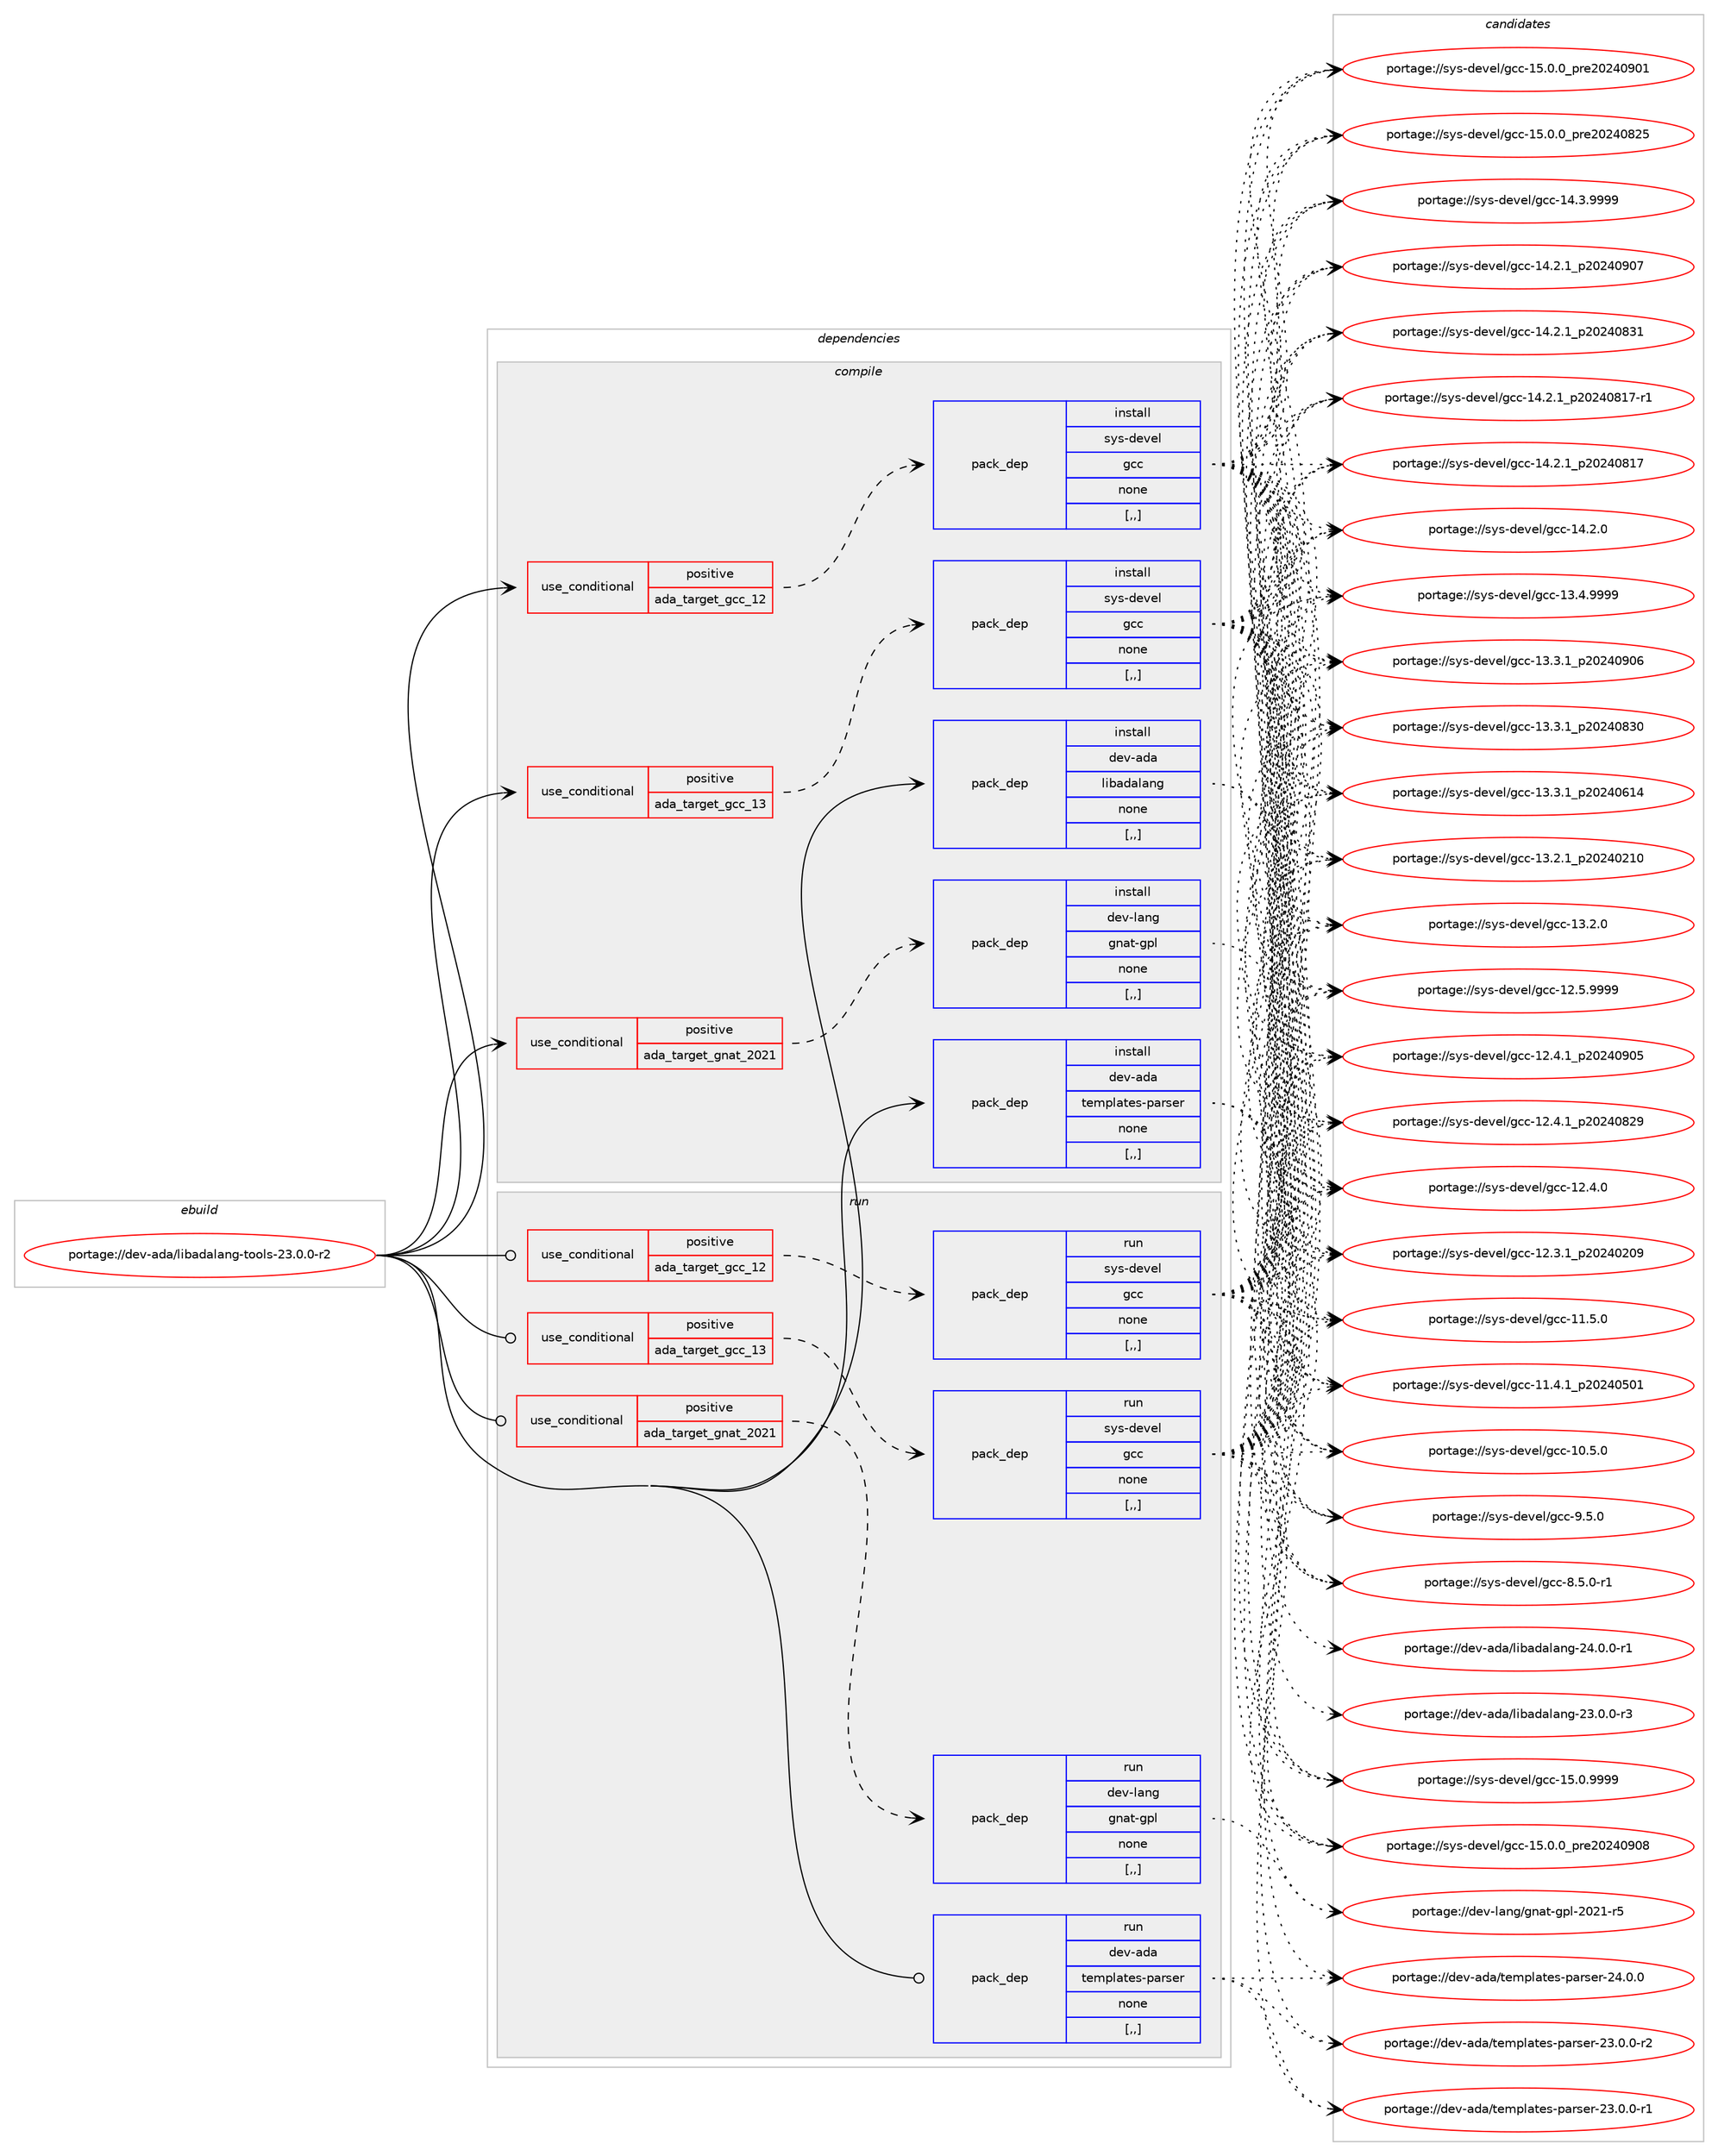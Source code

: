 digraph prolog {

# *************
# Graph options
# *************

newrank=true;
concentrate=true;
compound=true;
graph [rankdir=LR,fontname=Helvetica,fontsize=10,ranksep=1.5];#, ranksep=2.5, nodesep=0.2];
edge  [arrowhead=vee];
node  [fontname=Helvetica,fontsize=10];

# **********
# The ebuild
# **********

subgraph cluster_leftcol {
color=gray;
label=<<i>ebuild</i>>;
id [label="portage://dev-ada/libadalang-tools-23.0.0-r2", color=red, width=4, href="../dev-ada/libadalang-tools-23.0.0-r2.svg"];
}

# ****************
# The dependencies
# ****************

subgraph cluster_midcol {
color=gray;
label=<<i>dependencies</i>>;
subgraph cluster_compile {
fillcolor="#eeeeee";
style=filled;
label=<<i>compile</i>>;
subgraph cond146474 {
dependency557559 [label=<<TABLE BORDER="0" CELLBORDER="1" CELLSPACING="0" CELLPADDING="4"><TR><TD ROWSPAN="3" CELLPADDING="10">use_conditional</TD></TR><TR><TD>positive</TD></TR><TR><TD>ada_target_gcc_12</TD></TR></TABLE>>, shape=none, color=red];
subgraph pack406563 {
dependency557560 [label=<<TABLE BORDER="0" CELLBORDER="1" CELLSPACING="0" CELLPADDING="4" WIDTH="220"><TR><TD ROWSPAN="6" CELLPADDING="30">pack_dep</TD></TR><TR><TD WIDTH="110">install</TD></TR><TR><TD>sys-devel</TD></TR><TR><TD>gcc</TD></TR><TR><TD>none</TD></TR><TR><TD>[,,]</TD></TR></TABLE>>, shape=none, color=blue];
}
dependency557559:e -> dependency557560:w [weight=20,style="dashed",arrowhead="vee"];
}
id:e -> dependency557559:w [weight=20,style="solid",arrowhead="vee"];
subgraph cond146475 {
dependency557561 [label=<<TABLE BORDER="0" CELLBORDER="1" CELLSPACING="0" CELLPADDING="4"><TR><TD ROWSPAN="3" CELLPADDING="10">use_conditional</TD></TR><TR><TD>positive</TD></TR><TR><TD>ada_target_gcc_13</TD></TR></TABLE>>, shape=none, color=red];
subgraph pack406564 {
dependency557562 [label=<<TABLE BORDER="0" CELLBORDER="1" CELLSPACING="0" CELLPADDING="4" WIDTH="220"><TR><TD ROWSPAN="6" CELLPADDING="30">pack_dep</TD></TR><TR><TD WIDTH="110">install</TD></TR><TR><TD>sys-devel</TD></TR><TR><TD>gcc</TD></TR><TR><TD>none</TD></TR><TR><TD>[,,]</TD></TR></TABLE>>, shape=none, color=blue];
}
dependency557561:e -> dependency557562:w [weight=20,style="dashed",arrowhead="vee"];
}
id:e -> dependency557561:w [weight=20,style="solid",arrowhead="vee"];
subgraph cond146476 {
dependency557563 [label=<<TABLE BORDER="0" CELLBORDER="1" CELLSPACING="0" CELLPADDING="4"><TR><TD ROWSPAN="3" CELLPADDING="10">use_conditional</TD></TR><TR><TD>positive</TD></TR><TR><TD>ada_target_gnat_2021</TD></TR></TABLE>>, shape=none, color=red];
subgraph pack406565 {
dependency557564 [label=<<TABLE BORDER="0" CELLBORDER="1" CELLSPACING="0" CELLPADDING="4" WIDTH="220"><TR><TD ROWSPAN="6" CELLPADDING="30">pack_dep</TD></TR><TR><TD WIDTH="110">install</TD></TR><TR><TD>dev-lang</TD></TR><TR><TD>gnat-gpl</TD></TR><TR><TD>none</TD></TR><TR><TD>[,,]</TD></TR></TABLE>>, shape=none, color=blue];
}
dependency557563:e -> dependency557564:w [weight=20,style="dashed",arrowhead="vee"];
}
id:e -> dependency557563:w [weight=20,style="solid",arrowhead="vee"];
subgraph pack406566 {
dependency557565 [label=<<TABLE BORDER="0" CELLBORDER="1" CELLSPACING="0" CELLPADDING="4" WIDTH="220"><TR><TD ROWSPAN="6" CELLPADDING="30">pack_dep</TD></TR><TR><TD WIDTH="110">install</TD></TR><TR><TD>dev-ada</TD></TR><TR><TD>libadalang</TD></TR><TR><TD>none</TD></TR><TR><TD>[,,]</TD></TR></TABLE>>, shape=none, color=blue];
}
id:e -> dependency557565:w [weight=20,style="solid",arrowhead="vee"];
subgraph pack406567 {
dependency557566 [label=<<TABLE BORDER="0" CELLBORDER="1" CELLSPACING="0" CELLPADDING="4" WIDTH="220"><TR><TD ROWSPAN="6" CELLPADDING="30">pack_dep</TD></TR><TR><TD WIDTH="110">install</TD></TR><TR><TD>dev-ada</TD></TR><TR><TD>templates-parser</TD></TR><TR><TD>none</TD></TR><TR><TD>[,,]</TD></TR></TABLE>>, shape=none, color=blue];
}
id:e -> dependency557566:w [weight=20,style="solid",arrowhead="vee"];
}
subgraph cluster_compileandrun {
fillcolor="#eeeeee";
style=filled;
label=<<i>compile and run</i>>;
}
subgraph cluster_run {
fillcolor="#eeeeee";
style=filled;
label=<<i>run</i>>;
subgraph cond146477 {
dependency557567 [label=<<TABLE BORDER="0" CELLBORDER="1" CELLSPACING="0" CELLPADDING="4"><TR><TD ROWSPAN="3" CELLPADDING="10">use_conditional</TD></TR><TR><TD>positive</TD></TR><TR><TD>ada_target_gcc_12</TD></TR></TABLE>>, shape=none, color=red];
subgraph pack406568 {
dependency557568 [label=<<TABLE BORDER="0" CELLBORDER="1" CELLSPACING="0" CELLPADDING="4" WIDTH="220"><TR><TD ROWSPAN="6" CELLPADDING="30">pack_dep</TD></TR><TR><TD WIDTH="110">run</TD></TR><TR><TD>sys-devel</TD></TR><TR><TD>gcc</TD></TR><TR><TD>none</TD></TR><TR><TD>[,,]</TD></TR></TABLE>>, shape=none, color=blue];
}
dependency557567:e -> dependency557568:w [weight=20,style="dashed",arrowhead="vee"];
}
id:e -> dependency557567:w [weight=20,style="solid",arrowhead="odot"];
subgraph cond146478 {
dependency557569 [label=<<TABLE BORDER="0" CELLBORDER="1" CELLSPACING="0" CELLPADDING="4"><TR><TD ROWSPAN="3" CELLPADDING="10">use_conditional</TD></TR><TR><TD>positive</TD></TR><TR><TD>ada_target_gcc_13</TD></TR></TABLE>>, shape=none, color=red];
subgraph pack406569 {
dependency557570 [label=<<TABLE BORDER="0" CELLBORDER="1" CELLSPACING="0" CELLPADDING="4" WIDTH="220"><TR><TD ROWSPAN="6" CELLPADDING="30">pack_dep</TD></TR><TR><TD WIDTH="110">run</TD></TR><TR><TD>sys-devel</TD></TR><TR><TD>gcc</TD></TR><TR><TD>none</TD></TR><TR><TD>[,,]</TD></TR></TABLE>>, shape=none, color=blue];
}
dependency557569:e -> dependency557570:w [weight=20,style="dashed",arrowhead="vee"];
}
id:e -> dependency557569:w [weight=20,style="solid",arrowhead="odot"];
subgraph cond146479 {
dependency557571 [label=<<TABLE BORDER="0" CELLBORDER="1" CELLSPACING="0" CELLPADDING="4"><TR><TD ROWSPAN="3" CELLPADDING="10">use_conditional</TD></TR><TR><TD>positive</TD></TR><TR><TD>ada_target_gnat_2021</TD></TR></TABLE>>, shape=none, color=red];
subgraph pack406570 {
dependency557572 [label=<<TABLE BORDER="0" CELLBORDER="1" CELLSPACING="0" CELLPADDING="4" WIDTH="220"><TR><TD ROWSPAN="6" CELLPADDING="30">pack_dep</TD></TR><TR><TD WIDTH="110">run</TD></TR><TR><TD>dev-lang</TD></TR><TR><TD>gnat-gpl</TD></TR><TR><TD>none</TD></TR><TR><TD>[,,]</TD></TR></TABLE>>, shape=none, color=blue];
}
dependency557571:e -> dependency557572:w [weight=20,style="dashed",arrowhead="vee"];
}
id:e -> dependency557571:w [weight=20,style="solid",arrowhead="odot"];
subgraph pack406571 {
dependency557573 [label=<<TABLE BORDER="0" CELLBORDER="1" CELLSPACING="0" CELLPADDING="4" WIDTH="220"><TR><TD ROWSPAN="6" CELLPADDING="30">pack_dep</TD></TR><TR><TD WIDTH="110">run</TD></TR><TR><TD>dev-ada</TD></TR><TR><TD>templates-parser</TD></TR><TR><TD>none</TD></TR><TR><TD>[,,]</TD></TR></TABLE>>, shape=none, color=blue];
}
id:e -> dependency557573:w [weight=20,style="solid",arrowhead="odot"];
}
}

# **************
# The candidates
# **************

subgraph cluster_choices {
rank=same;
color=gray;
label=<<i>candidates</i>>;

subgraph choice406563 {
color=black;
nodesep=1;
choice1151211154510010111810110847103999945495346484657575757 [label="portage://sys-devel/gcc-15.0.9999", color=red, width=4,href="../sys-devel/gcc-15.0.9999.svg"];
choice1151211154510010111810110847103999945495346484648951121141015048505248574856 [label="portage://sys-devel/gcc-15.0.0_pre20240908", color=red, width=4,href="../sys-devel/gcc-15.0.0_pre20240908.svg"];
choice1151211154510010111810110847103999945495346484648951121141015048505248574849 [label="portage://sys-devel/gcc-15.0.0_pre20240901", color=red, width=4,href="../sys-devel/gcc-15.0.0_pre20240901.svg"];
choice1151211154510010111810110847103999945495346484648951121141015048505248565053 [label="portage://sys-devel/gcc-15.0.0_pre20240825", color=red, width=4,href="../sys-devel/gcc-15.0.0_pre20240825.svg"];
choice1151211154510010111810110847103999945495246514657575757 [label="portage://sys-devel/gcc-14.3.9999", color=red, width=4,href="../sys-devel/gcc-14.3.9999.svg"];
choice1151211154510010111810110847103999945495246504649951125048505248574855 [label="portage://sys-devel/gcc-14.2.1_p20240907", color=red, width=4,href="../sys-devel/gcc-14.2.1_p20240907.svg"];
choice1151211154510010111810110847103999945495246504649951125048505248565149 [label="portage://sys-devel/gcc-14.2.1_p20240831", color=red, width=4,href="../sys-devel/gcc-14.2.1_p20240831.svg"];
choice11512111545100101118101108471039999454952465046499511250485052485649554511449 [label="portage://sys-devel/gcc-14.2.1_p20240817-r1", color=red, width=4,href="../sys-devel/gcc-14.2.1_p20240817-r1.svg"];
choice1151211154510010111810110847103999945495246504649951125048505248564955 [label="portage://sys-devel/gcc-14.2.1_p20240817", color=red, width=4,href="../sys-devel/gcc-14.2.1_p20240817.svg"];
choice1151211154510010111810110847103999945495246504648 [label="portage://sys-devel/gcc-14.2.0", color=red, width=4,href="../sys-devel/gcc-14.2.0.svg"];
choice1151211154510010111810110847103999945495146524657575757 [label="portage://sys-devel/gcc-13.4.9999", color=red, width=4,href="../sys-devel/gcc-13.4.9999.svg"];
choice1151211154510010111810110847103999945495146514649951125048505248574854 [label="portage://sys-devel/gcc-13.3.1_p20240906", color=red, width=4,href="../sys-devel/gcc-13.3.1_p20240906.svg"];
choice1151211154510010111810110847103999945495146514649951125048505248565148 [label="portage://sys-devel/gcc-13.3.1_p20240830", color=red, width=4,href="../sys-devel/gcc-13.3.1_p20240830.svg"];
choice1151211154510010111810110847103999945495146514649951125048505248544952 [label="portage://sys-devel/gcc-13.3.1_p20240614", color=red, width=4,href="../sys-devel/gcc-13.3.1_p20240614.svg"];
choice1151211154510010111810110847103999945495146504649951125048505248504948 [label="portage://sys-devel/gcc-13.2.1_p20240210", color=red, width=4,href="../sys-devel/gcc-13.2.1_p20240210.svg"];
choice1151211154510010111810110847103999945495146504648 [label="portage://sys-devel/gcc-13.2.0", color=red, width=4,href="../sys-devel/gcc-13.2.0.svg"];
choice1151211154510010111810110847103999945495046534657575757 [label="portage://sys-devel/gcc-12.5.9999", color=red, width=4,href="../sys-devel/gcc-12.5.9999.svg"];
choice1151211154510010111810110847103999945495046524649951125048505248574853 [label="portage://sys-devel/gcc-12.4.1_p20240905", color=red, width=4,href="../sys-devel/gcc-12.4.1_p20240905.svg"];
choice1151211154510010111810110847103999945495046524649951125048505248565057 [label="portage://sys-devel/gcc-12.4.1_p20240829", color=red, width=4,href="../sys-devel/gcc-12.4.1_p20240829.svg"];
choice1151211154510010111810110847103999945495046524648 [label="portage://sys-devel/gcc-12.4.0", color=red, width=4,href="../sys-devel/gcc-12.4.0.svg"];
choice1151211154510010111810110847103999945495046514649951125048505248504857 [label="portage://sys-devel/gcc-12.3.1_p20240209", color=red, width=4,href="../sys-devel/gcc-12.3.1_p20240209.svg"];
choice1151211154510010111810110847103999945494946534648 [label="portage://sys-devel/gcc-11.5.0", color=red, width=4,href="../sys-devel/gcc-11.5.0.svg"];
choice1151211154510010111810110847103999945494946524649951125048505248534849 [label="portage://sys-devel/gcc-11.4.1_p20240501", color=red, width=4,href="../sys-devel/gcc-11.4.1_p20240501.svg"];
choice1151211154510010111810110847103999945494846534648 [label="portage://sys-devel/gcc-10.5.0", color=red, width=4,href="../sys-devel/gcc-10.5.0.svg"];
choice11512111545100101118101108471039999455746534648 [label="portage://sys-devel/gcc-9.5.0", color=red, width=4,href="../sys-devel/gcc-9.5.0.svg"];
choice115121115451001011181011084710399994556465346484511449 [label="portage://sys-devel/gcc-8.5.0-r1", color=red, width=4,href="../sys-devel/gcc-8.5.0-r1.svg"];
dependency557560:e -> choice1151211154510010111810110847103999945495346484657575757:w [style=dotted,weight="100"];
dependency557560:e -> choice1151211154510010111810110847103999945495346484648951121141015048505248574856:w [style=dotted,weight="100"];
dependency557560:e -> choice1151211154510010111810110847103999945495346484648951121141015048505248574849:w [style=dotted,weight="100"];
dependency557560:e -> choice1151211154510010111810110847103999945495346484648951121141015048505248565053:w [style=dotted,weight="100"];
dependency557560:e -> choice1151211154510010111810110847103999945495246514657575757:w [style=dotted,weight="100"];
dependency557560:e -> choice1151211154510010111810110847103999945495246504649951125048505248574855:w [style=dotted,weight="100"];
dependency557560:e -> choice1151211154510010111810110847103999945495246504649951125048505248565149:w [style=dotted,weight="100"];
dependency557560:e -> choice11512111545100101118101108471039999454952465046499511250485052485649554511449:w [style=dotted,weight="100"];
dependency557560:e -> choice1151211154510010111810110847103999945495246504649951125048505248564955:w [style=dotted,weight="100"];
dependency557560:e -> choice1151211154510010111810110847103999945495246504648:w [style=dotted,weight="100"];
dependency557560:e -> choice1151211154510010111810110847103999945495146524657575757:w [style=dotted,weight="100"];
dependency557560:e -> choice1151211154510010111810110847103999945495146514649951125048505248574854:w [style=dotted,weight="100"];
dependency557560:e -> choice1151211154510010111810110847103999945495146514649951125048505248565148:w [style=dotted,weight="100"];
dependency557560:e -> choice1151211154510010111810110847103999945495146514649951125048505248544952:w [style=dotted,weight="100"];
dependency557560:e -> choice1151211154510010111810110847103999945495146504649951125048505248504948:w [style=dotted,weight="100"];
dependency557560:e -> choice1151211154510010111810110847103999945495146504648:w [style=dotted,weight="100"];
dependency557560:e -> choice1151211154510010111810110847103999945495046534657575757:w [style=dotted,weight="100"];
dependency557560:e -> choice1151211154510010111810110847103999945495046524649951125048505248574853:w [style=dotted,weight="100"];
dependency557560:e -> choice1151211154510010111810110847103999945495046524649951125048505248565057:w [style=dotted,weight="100"];
dependency557560:e -> choice1151211154510010111810110847103999945495046524648:w [style=dotted,weight="100"];
dependency557560:e -> choice1151211154510010111810110847103999945495046514649951125048505248504857:w [style=dotted,weight="100"];
dependency557560:e -> choice1151211154510010111810110847103999945494946534648:w [style=dotted,weight="100"];
dependency557560:e -> choice1151211154510010111810110847103999945494946524649951125048505248534849:w [style=dotted,weight="100"];
dependency557560:e -> choice1151211154510010111810110847103999945494846534648:w [style=dotted,weight="100"];
dependency557560:e -> choice11512111545100101118101108471039999455746534648:w [style=dotted,weight="100"];
dependency557560:e -> choice115121115451001011181011084710399994556465346484511449:w [style=dotted,weight="100"];
}
subgraph choice406564 {
color=black;
nodesep=1;
choice1151211154510010111810110847103999945495346484657575757 [label="portage://sys-devel/gcc-15.0.9999", color=red, width=4,href="../sys-devel/gcc-15.0.9999.svg"];
choice1151211154510010111810110847103999945495346484648951121141015048505248574856 [label="portage://sys-devel/gcc-15.0.0_pre20240908", color=red, width=4,href="../sys-devel/gcc-15.0.0_pre20240908.svg"];
choice1151211154510010111810110847103999945495346484648951121141015048505248574849 [label="portage://sys-devel/gcc-15.0.0_pre20240901", color=red, width=4,href="../sys-devel/gcc-15.0.0_pre20240901.svg"];
choice1151211154510010111810110847103999945495346484648951121141015048505248565053 [label="portage://sys-devel/gcc-15.0.0_pre20240825", color=red, width=4,href="../sys-devel/gcc-15.0.0_pre20240825.svg"];
choice1151211154510010111810110847103999945495246514657575757 [label="portage://sys-devel/gcc-14.3.9999", color=red, width=4,href="../sys-devel/gcc-14.3.9999.svg"];
choice1151211154510010111810110847103999945495246504649951125048505248574855 [label="portage://sys-devel/gcc-14.2.1_p20240907", color=red, width=4,href="../sys-devel/gcc-14.2.1_p20240907.svg"];
choice1151211154510010111810110847103999945495246504649951125048505248565149 [label="portage://sys-devel/gcc-14.2.1_p20240831", color=red, width=4,href="../sys-devel/gcc-14.2.1_p20240831.svg"];
choice11512111545100101118101108471039999454952465046499511250485052485649554511449 [label="portage://sys-devel/gcc-14.2.1_p20240817-r1", color=red, width=4,href="../sys-devel/gcc-14.2.1_p20240817-r1.svg"];
choice1151211154510010111810110847103999945495246504649951125048505248564955 [label="portage://sys-devel/gcc-14.2.1_p20240817", color=red, width=4,href="../sys-devel/gcc-14.2.1_p20240817.svg"];
choice1151211154510010111810110847103999945495246504648 [label="portage://sys-devel/gcc-14.2.0", color=red, width=4,href="../sys-devel/gcc-14.2.0.svg"];
choice1151211154510010111810110847103999945495146524657575757 [label="portage://sys-devel/gcc-13.4.9999", color=red, width=4,href="../sys-devel/gcc-13.4.9999.svg"];
choice1151211154510010111810110847103999945495146514649951125048505248574854 [label="portage://sys-devel/gcc-13.3.1_p20240906", color=red, width=4,href="../sys-devel/gcc-13.3.1_p20240906.svg"];
choice1151211154510010111810110847103999945495146514649951125048505248565148 [label="portage://sys-devel/gcc-13.3.1_p20240830", color=red, width=4,href="../sys-devel/gcc-13.3.1_p20240830.svg"];
choice1151211154510010111810110847103999945495146514649951125048505248544952 [label="portage://sys-devel/gcc-13.3.1_p20240614", color=red, width=4,href="../sys-devel/gcc-13.3.1_p20240614.svg"];
choice1151211154510010111810110847103999945495146504649951125048505248504948 [label="portage://sys-devel/gcc-13.2.1_p20240210", color=red, width=4,href="../sys-devel/gcc-13.2.1_p20240210.svg"];
choice1151211154510010111810110847103999945495146504648 [label="portage://sys-devel/gcc-13.2.0", color=red, width=4,href="../sys-devel/gcc-13.2.0.svg"];
choice1151211154510010111810110847103999945495046534657575757 [label="portage://sys-devel/gcc-12.5.9999", color=red, width=4,href="../sys-devel/gcc-12.5.9999.svg"];
choice1151211154510010111810110847103999945495046524649951125048505248574853 [label="portage://sys-devel/gcc-12.4.1_p20240905", color=red, width=4,href="../sys-devel/gcc-12.4.1_p20240905.svg"];
choice1151211154510010111810110847103999945495046524649951125048505248565057 [label="portage://sys-devel/gcc-12.4.1_p20240829", color=red, width=4,href="../sys-devel/gcc-12.4.1_p20240829.svg"];
choice1151211154510010111810110847103999945495046524648 [label="portage://sys-devel/gcc-12.4.0", color=red, width=4,href="../sys-devel/gcc-12.4.0.svg"];
choice1151211154510010111810110847103999945495046514649951125048505248504857 [label="portage://sys-devel/gcc-12.3.1_p20240209", color=red, width=4,href="../sys-devel/gcc-12.3.1_p20240209.svg"];
choice1151211154510010111810110847103999945494946534648 [label="portage://sys-devel/gcc-11.5.0", color=red, width=4,href="../sys-devel/gcc-11.5.0.svg"];
choice1151211154510010111810110847103999945494946524649951125048505248534849 [label="portage://sys-devel/gcc-11.4.1_p20240501", color=red, width=4,href="../sys-devel/gcc-11.4.1_p20240501.svg"];
choice1151211154510010111810110847103999945494846534648 [label="portage://sys-devel/gcc-10.5.0", color=red, width=4,href="../sys-devel/gcc-10.5.0.svg"];
choice11512111545100101118101108471039999455746534648 [label="portage://sys-devel/gcc-9.5.0", color=red, width=4,href="../sys-devel/gcc-9.5.0.svg"];
choice115121115451001011181011084710399994556465346484511449 [label="portage://sys-devel/gcc-8.5.0-r1", color=red, width=4,href="../sys-devel/gcc-8.5.0-r1.svg"];
dependency557562:e -> choice1151211154510010111810110847103999945495346484657575757:w [style=dotted,weight="100"];
dependency557562:e -> choice1151211154510010111810110847103999945495346484648951121141015048505248574856:w [style=dotted,weight="100"];
dependency557562:e -> choice1151211154510010111810110847103999945495346484648951121141015048505248574849:w [style=dotted,weight="100"];
dependency557562:e -> choice1151211154510010111810110847103999945495346484648951121141015048505248565053:w [style=dotted,weight="100"];
dependency557562:e -> choice1151211154510010111810110847103999945495246514657575757:w [style=dotted,weight="100"];
dependency557562:e -> choice1151211154510010111810110847103999945495246504649951125048505248574855:w [style=dotted,weight="100"];
dependency557562:e -> choice1151211154510010111810110847103999945495246504649951125048505248565149:w [style=dotted,weight="100"];
dependency557562:e -> choice11512111545100101118101108471039999454952465046499511250485052485649554511449:w [style=dotted,weight="100"];
dependency557562:e -> choice1151211154510010111810110847103999945495246504649951125048505248564955:w [style=dotted,weight="100"];
dependency557562:e -> choice1151211154510010111810110847103999945495246504648:w [style=dotted,weight="100"];
dependency557562:e -> choice1151211154510010111810110847103999945495146524657575757:w [style=dotted,weight="100"];
dependency557562:e -> choice1151211154510010111810110847103999945495146514649951125048505248574854:w [style=dotted,weight="100"];
dependency557562:e -> choice1151211154510010111810110847103999945495146514649951125048505248565148:w [style=dotted,weight="100"];
dependency557562:e -> choice1151211154510010111810110847103999945495146514649951125048505248544952:w [style=dotted,weight="100"];
dependency557562:e -> choice1151211154510010111810110847103999945495146504649951125048505248504948:w [style=dotted,weight="100"];
dependency557562:e -> choice1151211154510010111810110847103999945495146504648:w [style=dotted,weight="100"];
dependency557562:e -> choice1151211154510010111810110847103999945495046534657575757:w [style=dotted,weight="100"];
dependency557562:e -> choice1151211154510010111810110847103999945495046524649951125048505248574853:w [style=dotted,weight="100"];
dependency557562:e -> choice1151211154510010111810110847103999945495046524649951125048505248565057:w [style=dotted,weight="100"];
dependency557562:e -> choice1151211154510010111810110847103999945495046524648:w [style=dotted,weight="100"];
dependency557562:e -> choice1151211154510010111810110847103999945495046514649951125048505248504857:w [style=dotted,weight="100"];
dependency557562:e -> choice1151211154510010111810110847103999945494946534648:w [style=dotted,weight="100"];
dependency557562:e -> choice1151211154510010111810110847103999945494946524649951125048505248534849:w [style=dotted,weight="100"];
dependency557562:e -> choice1151211154510010111810110847103999945494846534648:w [style=dotted,weight="100"];
dependency557562:e -> choice11512111545100101118101108471039999455746534648:w [style=dotted,weight="100"];
dependency557562:e -> choice115121115451001011181011084710399994556465346484511449:w [style=dotted,weight="100"];
}
subgraph choice406565 {
color=black;
nodesep=1;
choice100101118451089711010347103110971164510311210845504850494511453 [label="portage://dev-lang/gnat-gpl-2021-r5", color=red, width=4,href="../dev-lang/gnat-gpl-2021-r5.svg"];
dependency557564:e -> choice100101118451089711010347103110971164510311210845504850494511453:w [style=dotted,weight="100"];
}
subgraph choice406566 {
color=black;
nodesep=1;
choice1001011184597100974710810598971009710897110103455052464846484511449 [label="portage://dev-ada/libadalang-24.0.0-r1", color=red, width=4,href="../dev-ada/libadalang-24.0.0-r1.svg"];
choice1001011184597100974710810598971009710897110103455051464846484511451 [label="portage://dev-ada/libadalang-23.0.0-r3", color=red, width=4,href="../dev-ada/libadalang-23.0.0-r3.svg"];
dependency557565:e -> choice1001011184597100974710810598971009710897110103455052464846484511449:w [style=dotted,weight="100"];
dependency557565:e -> choice1001011184597100974710810598971009710897110103455051464846484511451:w [style=dotted,weight="100"];
}
subgraph choice406567 {
color=black;
nodesep=1;
choice1001011184597100974711610110911210897116101115451129711411510111445505246484648 [label="portage://dev-ada/templates-parser-24.0.0", color=red, width=4,href="../dev-ada/templates-parser-24.0.0.svg"];
choice10010111845971009747116101109112108971161011154511297114115101114455051464846484511450 [label="portage://dev-ada/templates-parser-23.0.0-r2", color=red, width=4,href="../dev-ada/templates-parser-23.0.0-r2.svg"];
choice10010111845971009747116101109112108971161011154511297114115101114455051464846484511449 [label="portage://dev-ada/templates-parser-23.0.0-r1", color=red, width=4,href="../dev-ada/templates-parser-23.0.0-r1.svg"];
dependency557566:e -> choice1001011184597100974711610110911210897116101115451129711411510111445505246484648:w [style=dotted,weight="100"];
dependency557566:e -> choice10010111845971009747116101109112108971161011154511297114115101114455051464846484511450:w [style=dotted,weight="100"];
dependency557566:e -> choice10010111845971009747116101109112108971161011154511297114115101114455051464846484511449:w [style=dotted,weight="100"];
}
subgraph choice406568 {
color=black;
nodesep=1;
choice1151211154510010111810110847103999945495346484657575757 [label="portage://sys-devel/gcc-15.0.9999", color=red, width=4,href="../sys-devel/gcc-15.0.9999.svg"];
choice1151211154510010111810110847103999945495346484648951121141015048505248574856 [label="portage://sys-devel/gcc-15.0.0_pre20240908", color=red, width=4,href="../sys-devel/gcc-15.0.0_pre20240908.svg"];
choice1151211154510010111810110847103999945495346484648951121141015048505248574849 [label="portage://sys-devel/gcc-15.0.0_pre20240901", color=red, width=4,href="../sys-devel/gcc-15.0.0_pre20240901.svg"];
choice1151211154510010111810110847103999945495346484648951121141015048505248565053 [label="portage://sys-devel/gcc-15.0.0_pre20240825", color=red, width=4,href="../sys-devel/gcc-15.0.0_pre20240825.svg"];
choice1151211154510010111810110847103999945495246514657575757 [label="portage://sys-devel/gcc-14.3.9999", color=red, width=4,href="../sys-devel/gcc-14.3.9999.svg"];
choice1151211154510010111810110847103999945495246504649951125048505248574855 [label="portage://sys-devel/gcc-14.2.1_p20240907", color=red, width=4,href="../sys-devel/gcc-14.2.1_p20240907.svg"];
choice1151211154510010111810110847103999945495246504649951125048505248565149 [label="portage://sys-devel/gcc-14.2.1_p20240831", color=red, width=4,href="../sys-devel/gcc-14.2.1_p20240831.svg"];
choice11512111545100101118101108471039999454952465046499511250485052485649554511449 [label="portage://sys-devel/gcc-14.2.1_p20240817-r1", color=red, width=4,href="../sys-devel/gcc-14.2.1_p20240817-r1.svg"];
choice1151211154510010111810110847103999945495246504649951125048505248564955 [label="portage://sys-devel/gcc-14.2.1_p20240817", color=red, width=4,href="../sys-devel/gcc-14.2.1_p20240817.svg"];
choice1151211154510010111810110847103999945495246504648 [label="portage://sys-devel/gcc-14.2.0", color=red, width=4,href="../sys-devel/gcc-14.2.0.svg"];
choice1151211154510010111810110847103999945495146524657575757 [label="portage://sys-devel/gcc-13.4.9999", color=red, width=4,href="../sys-devel/gcc-13.4.9999.svg"];
choice1151211154510010111810110847103999945495146514649951125048505248574854 [label="portage://sys-devel/gcc-13.3.1_p20240906", color=red, width=4,href="../sys-devel/gcc-13.3.1_p20240906.svg"];
choice1151211154510010111810110847103999945495146514649951125048505248565148 [label="portage://sys-devel/gcc-13.3.1_p20240830", color=red, width=4,href="../sys-devel/gcc-13.3.1_p20240830.svg"];
choice1151211154510010111810110847103999945495146514649951125048505248544952 [label="portage://sys-devel/gcc-13.3.1_p20240614", color=red, width=4,href="../sys-devel/gcc-13.3.1_p20240614.svg"];
choice1151211154510010111810110847103999945495146504649951125048505248504948 [label="portage://sys-devel/gcc-13.2.1_p20240210", color=red, width=4,href="../sys-devel/gcc-13.2.1_p20240210.svg"];
choice1151211154510010111810110847103999945495146504648 [label="portage://sys-devel/gcc-13.2.0", color=red, width=4,href="../sys-devel/gcc-13.2.0.svg"];
choice1151211154510010111810110847103999945495046534657575757 [label="portage://sys-devel/gcc-12.5.9999", color=red, width=4,href="../sys-devel/gcc-12.5.9999.svg"];
choice1151211154510010111810110847103999945495046524649951125048505248574853 [label="portage://sys-devel/gcc-12.4.1_p20240905", color=red, width=4,href="../sys-devel/gcc-12.4.1_p20240905.svg"];
choice1151211154510010111810110847103999945495046524649951125048505248565057 [label="portage://sys-devel/gcc-12.4.1_p20240829", color=red, width=4,href="../sys-devel/gcc-12.4.1_p20240829.svg"];
choice1151211154510010111810110847103999945495046524648 [label="portage://sys-devel/gcc-12.4.0", color=red, width=4,href="../sys-devel/gcc-12.4.0.svg"];
choice1151211154510010111810110847103999945495046514649951125048505248504857 [label="portage://sys-devel/gcc-12.3.1_p20240209", color=red, width=4,href="../sys-devel/gcc-12.3.1_p20240209.svg"];
choice1151211154510010111810110847103999945494946534648 [label="portage://sys-devel/gcc-11.5.0", color=red, width=4,href="../sys-devel/gcc-11.5.0.svg"];
choice1151211154510010111810110847103999945494946524649951125048505248534849 [label="portage://sys-devel/gcc-11.4.1_p20240501", color=red, width=4,href="../sys-devel/gcc-11.4.1_p20240501.svg"];
choice1151211154510010111810110847103999945494846534648 [label="portage://sys-devel/gcc-10.5.0", color=red, width=4,href="../sys-devel/gcc-10.5.0.svg"];
choice11512111545100101118101108471039999455746534648 [label="portage://sys-devel/gcc-9.5.0", color=red, width=4,href="../sys-devel/gcc-9.5.0.svg"];
choice115121115451001011181011084710399994556465346484511449 [label="portage://sys-devel/gcc-8.5.0-r1", color=red, width=4,href="../sys-devel/gcc-8.5.0-r1.svg"];
dependency557568:e -> choice1151211154510010111810110847103999945495346484657575757:w [style=dotted,weight="100"];
dependency557568:e -> choice1151211154510010111810110847103999945495346484648951121141015048505248574856:w [style=dotted,weight="100"];
dependency557568:e -> choice1151211154510010111810110847103999945495346484648951121141015048505248574849:w [style=dotted,weight="100"];
dependency557568:e -> choice1151211154510010111810110847103999945495346484648951121141015048505248565053:w [style=dotted,weight="100"];
dependency557568:e -> choice1151211154510010111810110847103999945495246514657575757:w [style=dotted,weight="100"];
dependency557568:e -> choice1151211154510010111810110847103999945495246504649951125048505248574855:w [style=dotted,weight="100"];
dependency557568:e -> choice1151211154510010111810110847103999945495246504649951125048505248565149:w [style=dotted,weight="100"];
dependency557568:e -> choice11512111545100101118101108471039999454952465046499511250485052485649554511449:w [style=dotted,weight="100"];
dependency557568:e -> choice1151211154510010111810110847103999945495246504649951125048505248564955:w [style=dotted,weight="100"];
dependency557568:e -> choice1151211154510010111810110847103999945495246504648:w [style=dotted,weight="100"];
dependency557568:e -> choice1151211154510010111810110847103999945495146524657575757:w [style=dotted,weight="100"];
dependency557568:e -> choice1151211154510010111810110847103999945495146514649951125048505248574854:w [style=dotted,weight="100"];
dependency557568:e -> choice1151211154510010111810110847103999945495146514649951125048505248565148:w [style=dotted,weight="100"];
dependency557568:e -> choice1151211154510010111810110847103999945495146514649951125048505248544952:w [style=dotted,weight="100"];
dependency557568:e -> choice1151211154510010111810110847103999945495146504649951125048505248504948:w [style=dotted,weight="100"];
dependency557568:e -> choice1151211154510010111810110847103999945495146504648:w [style=dotted,weight="100"];
dependency557568:e -> choice1151211154510010111810110847103999945495046534657575757:w [style=dotted,weight="100"];
dependency557568:e -> choice1151211154510010111810110847103999945495046524649951125048505248574853:w [style=dotted,weight="100"];
dependency557568:e -> choice1151211154510010111810110847103999945495046524649951125048505248565057:w [style=dotted,weight="100"];
dependency557568:e -> choice1151211154510010111810110847103999945495046524648:w [style=dotted,weight="100"];
dependency557568:e -> choice1151211154510010111810110847103999945495046514649951125048505248504857:w [style=dotted,weight="100"];
dependency557568:e -> choice1151211154510010111810110847103999945494946534648:w [style=dotted,weight="100"];
dependency557568:e -> choice1151211154510010111810110847103999945494946524649951125048505248534849:w [style=dotted,weight="100"];
dependency557568:e -> choice1151211154510010111810110847103999945494846534648:w [style=dotted,weight="100"];
dependency557568:e -> choice11512111545100101118101108471039999455746534648:w [style=dotted,weight="100"];
dependency557568:e -> choice115121115451001011181011084710399994556465346484511449:w [style=dotted,weight="100"];
}
subgraph choice406569 {
color=black;
nodesep=1;
choice1151211154510010111810110847103999945495346484657575757 [label="portage://sys-devel/gcc-15.0.9999", color=red, width=4,href="../sys-devel/gcc-15.0.9999.svg"];
choice1151211154510010111810110847103999945495346484648951121141015048505248574856 [label="portage://sys-devel/gcc-15.0.0_pre20240908", color=red, width=4,href="../sys-devel/gcc-15.0.0_pre20240908.svg"];
choice1151211154510010111810110847103999945495346484648951121141015048505248574849 [label="portage://sys-devel/gcc-15.0.0_pre20240901", color=red, width=4,href="../sys-devel/gcc-15.0.0_pre20240901.svg"];
choice1151211154510010111810110847103999945495346484648951121141015048505248565053 [label="portage://sys-devel/gcc-15.0.0_pre20240825", color=red, width=4,href="../sys-devel/gcc-15.0.0_pre20240825.svg"];
choice1151211154510010111810110847103999945495246514657575757 [label="portage://sys-devel/gcc-14.3.9999", color=red, width=4,href="../sys-devel/gcc-14.3.9999.svg"];
choice1151211154510010111810110847103999945495246504649951125048505248574855 [label="portage://sys-devel/gcc-14.2.1_p20240907", color=red, width=4,href="../sys-devel/gcc-14.2.1_p20240907.svg"];
choice1151211154510010111810110847103999945495246504649951125048505248565149 [label="portage://sys-devel/gcc-14.2.1_p20240831", color=red, width=4,href="../sys-devel/gcc-14.2.1_p20240831.svg"];
choice11512111545100101118101108471039999454952465046499511250485052485649554511449 [label="portage://sys-devel/gcc-14.2.1_p20240817-r1", color=red, width=4,href="../sys-devel/gcc-14.2.1_p20240817-r1.svg"];
choice1151211154510010111810110847103999945495246504649951125048505248564955 [label="portage://sys-devel/gcc-14.2.1_p20240817", color=red, width=4,href="../sys-devel/gcc-14.2.1_p20240817.svg"];
choice1151211154510010111810110847103999945495246504648 [label="portage://sys-devel/gcc-14.2.0", color=red, width=4,href="../sys-devel/gcc-14.2.0.svg"];
choice1151211154510010111810110847103999945495146524657575757 [label="portage://sys-devel/gcc-13.4.9999", color=red, width=4,href="../sys-devel/gcc-13.4.9999.svg"];
choice1151211154510010111810110847103999945495146514649951125048505248574854 [label="portage://sys-devel/gcc-13.3.1_p20240906", color=red, width=4,href="../sys-devel/gcc-13.3.1_p20240906.svg"];
choice1151211154510010111810110847103999945495146514649951125048505248565148 [label="portage://sys-devel/gcc-13.3.1_p20240830", color=red, width=4,href="../sys-devel/gcc-13.3.1_p20240830.svg"];
choice1151211154510010111810110847103999945495146514649951125048505248544952 [label="portage://sys-devel/gcc-13.3.1_p20240614", color=red, width=4,href="../sys-devel/gcc-13.3.1_p20240614.svg"];
choice1151211154510010111810110847103999945495146504649951125048505248504948 [label="portage://sys-devel/gcc-13.2.1_p20240210", color=red, width=4,href="../sys-devel/gcc-13.2.1_p20240210.svg"];
choice1151211154510010111810110847103999945495146504648 [label="portage://sys-devel/gcc-13.2.0", color=red, width=4,href="../sys-devel/gcc-13.2.0.svg"];
choice1151211154510010111810110847103999945495046534657575757 [label="portage://sys-devel/gcc-12.5.9999", color=red, width=4,href="../sys-devel/gcc-12.5.9999.svg"];
choice1151211154510010111810110847103999945495046524649951125048505248574853 [label="portage://sys-devel/gcc-12.4.1_p20240905", color=red, width=4,href="../sys-devel/gcc-12.4.1_p20240905.svg"];
choice1151211154510010111810110847103999945495046524649951125048505248565057 [label="portage://sys-devel/gcc-12.4.1_p20240829", color=red, width=4,href="../sys-devel/gcc-12.4.1_p20240829.svg"];
choice1151211154510010111810110847103999945495046524648 [label="portage://sys-devel/gcc-12.4.0", color=red, width=4,href="../sys-devel/gcc-12.4.0.svg"];
choice1151211154510010111810110847103999945495046514649951125048505248504857 [label="portage://sys-devel/gcc-12.3.1_p20240209", color=red, width=4,href="../sys-devel/gcc-12.3.1_p20240209.svg"];
choice1151211154510010111810110847103999945494946534648 [label="portage://sys-devel/gcc-11.5.0", color=red, width=4,href="../sys-devel/gcc-11.5.0.svg"];
choice1151211154510010111810110847103999945494946524649951125048505248534849 [label="portage://sys-devel/gcc-11.4.1_p20240501", color=red, width=4,href="../sys-devel/gcc-11.4.1_p20240501.svg"];
choice1151211154510010111810110847103999945494846534648 [label="portage://sys-devel/gcc-10.5.0", color=red, width=4,href="../sys-devel/gcc-10.5.0.svg"];
choice11512111545100101118101108471039999455746534648 [label="portage://sys-devel/gcc-9.5.0", color=red, width=4,href="../sys-devel/gcc-9.5.0.svg"];
choice115121115451001011181011084710399994556465346484511449 [label="portage://sys-devel/gcc-8.5.0-r1", color=red, width=4,href="../sys-devel/gcc-8.5.0-r1.svg"];
dependency557570:e -> choice1151211154510010111810110847103999945495346484657575757:w [style=dotted,weight="100"];
dependency557570:e -> choice1151211154510010111810110847103999945495346484648951121141015048505248574856:w [style=dotted,weight="100"];
dependency557570:e -> choice1151211154510010111810110847103999945495346484648951121141015048505248574849:w [style=dotted,weight="100"];
dependency557570:e -> choice1151211154510010111810110847103999945495346484648951121141015048505248565053:w [style=dotted,weight="100"];
dependency557570:e -> choice1151211154510010111810110847103999945495246514657575757:w [style=dotted,weight="100"];
dependency557570:e -> choice1151211154510010111810110847103999945495246504649951125048505248574855:w [style=dotted,weight="100"];
dependency557570:e -> choice1151211154510010111810110847103999945495246504649951125048505248565149:w [style=dotted,weight="100"];
dependency557570:e -> choice11512111545100101118101108471039999454952465046499511250485052485649554511449:w [style=dotted,weight="100"];
dependency557570:e -> choice1151211154510010111810110847103999945495246504649951125048505248564955:w [style=dotted,weight="100"];
dependency557570:e -> choice1151211154510010111810110847103999945495246504648:w [style=dotted,weight="100"];
dependency557570:e -> choice1151211154510010111810110847103999945495146524657575757:w [style=dotted,weight="100"];
dependency557570:e -> choice1151211154510010111810110847103999945495146514649951125048505248574854:w [style=dotted,weight="100"];
dependency557570:e -> choice1151211154510010111810110847103999945495146514649951125048505248565148:w [style=dotted,weight="100"];
dependency557570:e -> choice1151211154510010111810110847103999945495146514649951125048505248544952:w [style=dotted,weight="100"];
dependency557570:e -> choice1151211154510010111810110847103999945495146504649951125048505248504948:w [style=dotted,weight="100"];
dependency557570:e -> choice1151211154510010111810110847103999945495146504648:w [style=dotted,weight="100"];
dependency557570:e -> choice1151211154510010111810110847103999945495046534657575757:w [style=dotted,weight="100"];
dependency557570:e -> choice1151211154510010111810110847103999945495046524649951125048505248574853:w [style=dotted,weight="100"];
dependency557570:e -> choice1151211154510010111810110847103999945495046524649951125048505248565057:w [style=dotted,weight="100"];
dependency557570:e -> choice1151211154510010111810110847103999945495046524648:w [style=dotted,weight="100"];
dependency557570:e -> choice1151211154510010111810110847103999945495046514649951125048505248504857:w [style=dotted,weight="100"];
dependency557570:e -> choice1151211154510010111810110847103999945494946534648:w [style=dotted,weight="100"];
dependency557570:e -> choice1151211154510010111810110847103999945494946524649951125048505248534849:w [style=dotted,weight="100"];
dependency557570:e -> choice1151211154510010111810110847103999945494846534648:w [style=dotted,weight="100"];
dependency557570:e -> choice11512111545100101118101108471039999455746534648:w [style=dotted,weight="100"];
dependency557570:e -> choice115121115451001011181011084710399994556465346484511449:w [style=dotted,weight="100"];
}
subgraph choice406570 {
color=black;
nodesep=1;
choice100101118451089711010347103110971164510311210845504850494511453 [label="portage://dev-lang/gnat-gpl-2021-r5", color=red, width=4,href="../dev-lang/gnat-gpl-2021-r5.svg"];
dependency557572:e -> choice100101118451089711010347103110971164510311210845504850494511453:w [style=dotted,weight="100"];
}
subgraph choice406571 {
color=black;
nodesep=1;
choice1001011184597100974711610110911210897116101115451129711411510111445505246484648 [label="portage://dev-ada/templates-parser-24.0.0", color=red, width=4,href="../dev-ada/templates-parser-24.0.0.svg"];
choice10010111845971009747116101109112108971161011154511297114115101114455051464846484511450 [label="portage://dev-ada/templates-parser-23.0.0-r2", color=red, width=4,href="../dev-ada/templates-parser-23.0.0-r2.svg"];
choice10010111845971009747116101109112108971161011154511297114115101114455051464846484511449 [label="portage://dev-ada/templates-parser-23.0.0-r1", color=red, width=4,href="../dev-ada/templates-parser-23.0.0-r1.svg"];
dependency557573:e -> choice1001011184597100974711610110911210897116101115451129711411510111445505246484648:w [style=dotted,weight="100"];
dependency557573:e -> choice10010111845971009747116101109112108971161011154511297114115101114455051464846484511450:w [style=dotted,weight="100"];
dependency557573:e -> choice10010111845971009747116101109112108971161011154511297114115101114455051464846484511449:w [style=dotted,weight="100"];
}
}

}
